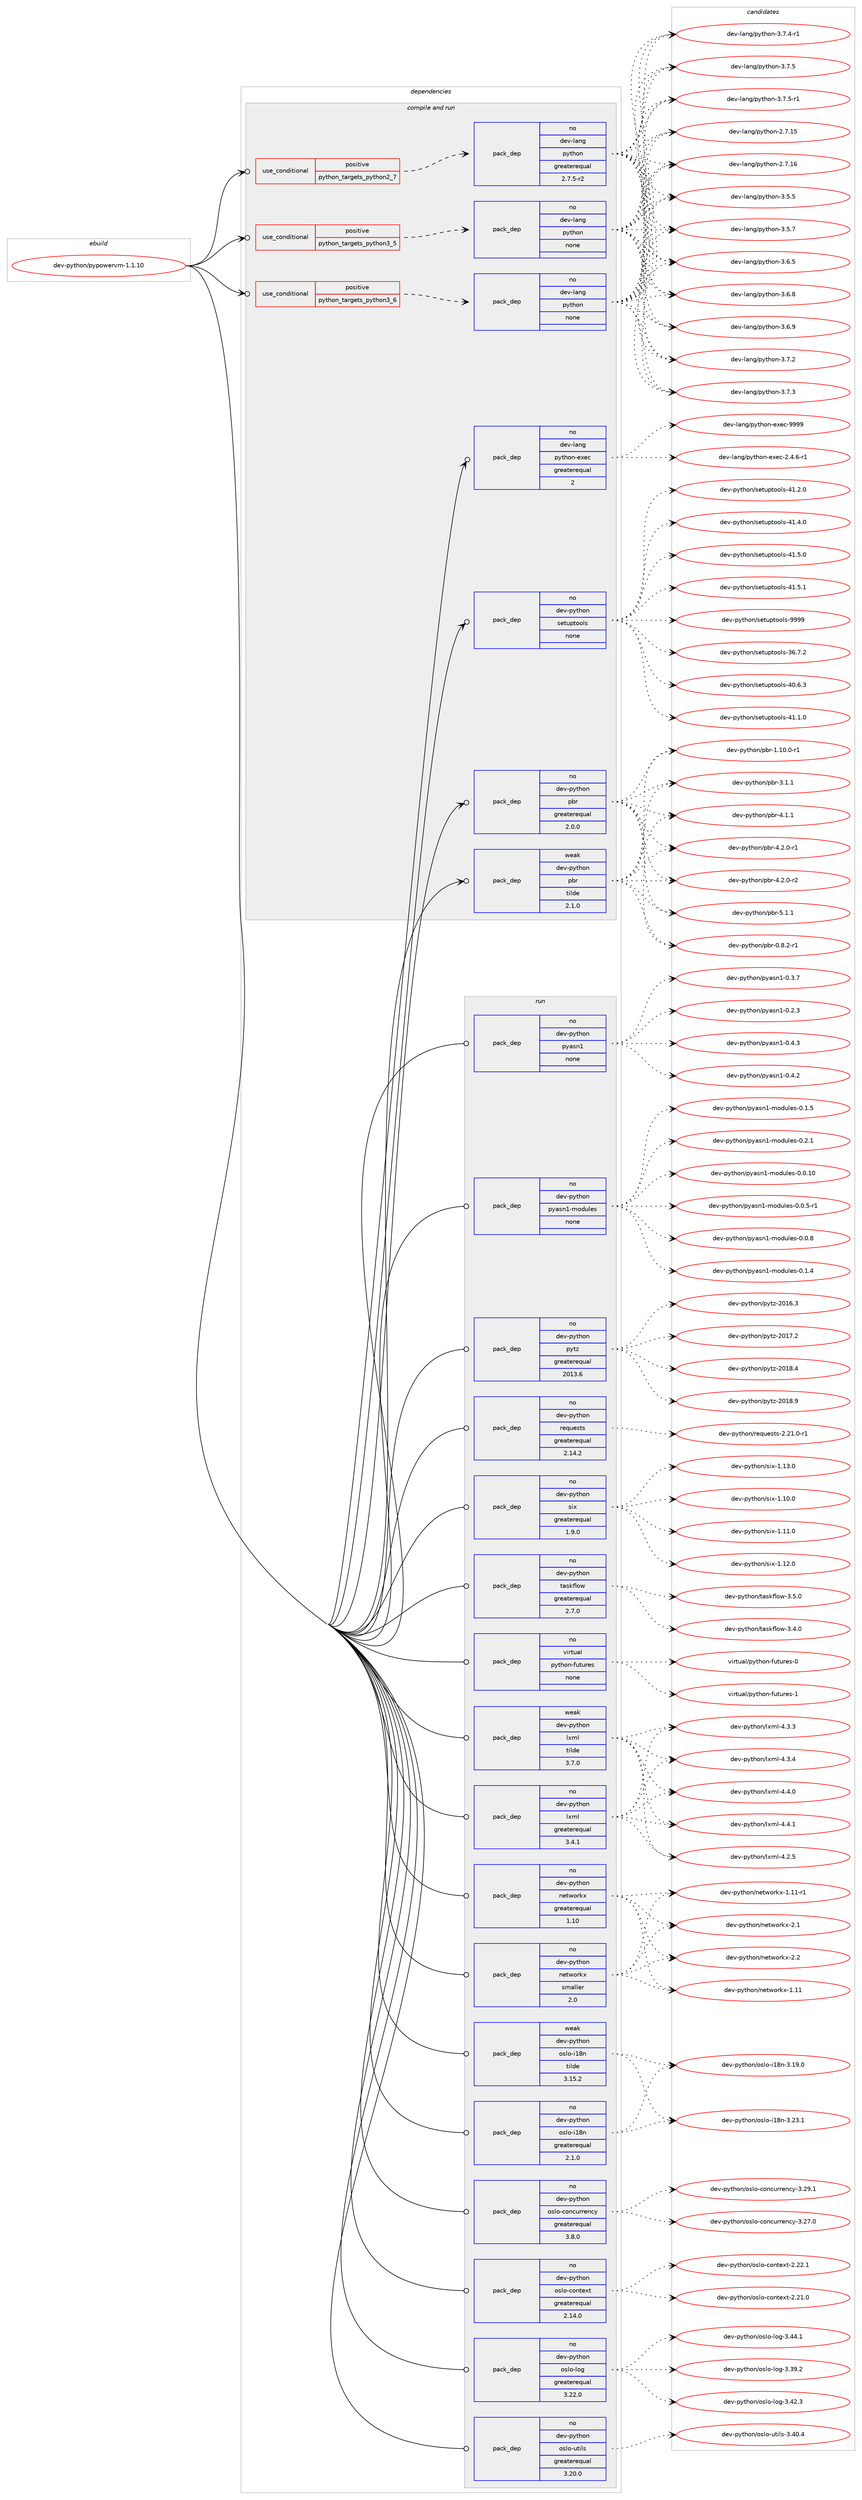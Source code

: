 digraph prolog {

# *************
# Graph options
# *************

newrank=true;
concentrate=true;
compound=true;
graph [rankdir=LR,fontname=Helvetica,fontsize=10,ranksep=1.5];#, ranksep=2.5, nodesep=0.2];
edge  [arrowhead=vee];
node  [fontname=Helvetica,fontsize=10];

# **********
# The ebuild
# **********

subgraph cluster_leftcol {
color=gray;
rank=same;
label=<<i>ebuild</i>>;
id [label="dev-python/pypowervm-1.1.10", color=red, width=4, href="../dev-python/pypowervm-1.1.10.svg"];
}

# ****************
# The dependencies
# ****************

subgraph cluster_midcol {
color=gray;
label=<<i>dependencies</i>>;
subgraph cluster_compile {
fillcolor="#eeeeee";
style=filled;
label=<<i>compile</i>>;
}
subgraph cluster_compileandrun {
fillcolor="#eeeeee";
style=filled;
label=<<i>compile and run</i>>;
subgraph cond146552 {
dependency627834 [label=<<TABLE BORDER="0" CELLBORDER="1" CELLSPACING="0" CELLPADDING="4"><TR><TD ROWSPAN="3" CELLPADDING="10">use_conditional</TD></TR><TR><TD>positive</TD></TR><TR><TD>python_targets_python2_7</TD></TR></TABLE>>, shape=none, color=red];
subgraph pack469432 {
dependency627835 [label=<<TABLE BORDER="0" CELLBORDER="1" CELLSPACING="0" CELLPADDING="4" WIDTH="220"><TR><TD ROWSPAN="6" CELLPADDING="30">pack_dep</TD></TR><TR><TD WIDTH="110">no</TD></TR><TR><TD>dev-lang</TD></TR><TR><TD>python</TD></TR><TR><TD>greaterequal</TD></TR><TR><TD>2.7.5-r2</TD></TR></TABLE>>, shape=none, color=blue];
}
dependency627834:e -> dependency627835:w [weight=20,style="dashed",arrowhead="vee"];
}
id:e -> dependency627834:w [weight=20,style="solid",arrowhead="odotvee"];
subgraph cond146553 {
dependency627836 [label=<<TABLE BORDER="0" CELLBORDER="1" CELLSPACING="0" CELLPADDING="4"><TR><TD ROWSPAN="3" CELLPADDING="10">use_conditional</TD></TR><TR><TD>positive</TD></TR><TR><TD>python_targets_python3_5</TD></TR></TABLE>>, shape=none, color=red];
subgraph pack469433 {
dependency627837 [label=<<TABLE BORDER="0" CELLBORDER="1" CELLSPACING="0" CELLPADDING="4" WIDTH="220"><TR><TD ROWSPAN="6" CELLPADDING="30">pack_dep</TD></TR><TR><TD WIDTH="110">no</TD></TR><TR><TD>dev-lang</TD></TR><TR><TD>python</TD></TR><TR><TD>none</TD></TR><TR><TD></TD></TR></TABLE>>, shape=none, color=blue];
}
dependency627836:e -> dependency627837:w [weight=20,style="dashed",arrowhead="vee"];
}
id:e -> dependency627836:w [weight=20,style="solid",arrowhead="odotvee"];
subgraph cond146554 {
dependency627838 [label=<<TABLE BORDER="0" CELLBORDER="1" CELLSPACING="0" CELLPADDING="4"><TR><TD ROWSPAN="3" CELLPADDING="10">use_conditional</TD></TR><TR><TD>positive</TD></TR><TR><TD>python_targets_python3_6</TD></TR></TABLE>>, shape=none, color=red];
subgraph pack469434 {
dependency627839 [label=<<TABLE BORDER="0" CELLBORDER="1" CELLSPACING="0" CELLPADDING="4" WIDTH="220"><TR><TD ROWSPAN="6" CELLPADDING="30">pack_dep</TD></TR><TR><TD WIDTH="110">no</TD></TR><TR><TD>dev-lang</TD></TR><TR><TD>python</TD></TR><TR><TD>none</TD></TR><TR><TD></TD></TR></TABLE>>, shape=none, color=blue];
}
dependency627838:e -> dependency627839:w [weight=20,style="dashed",arrowhead="vee"];
}
id:e -> dependency627838:w [weight=20,style="solid",arrowhead="odotvee"];
subgraph pack469435 {
dependency627840 [label=<<TABLE BORDER="0" CELLBORDER="1" CELLSPACING="0" CELLPADDING="4" WIDTH="220"><TR><TD ROWSPAN="6" CELLPADDING="30">pack_dep</TD></TR><TR><TD WIDTH="110">no</TD></TR><TR><TD>dev-lang</TD></TR><TR><TD>python-exec</TD></TR><TR><TD>greaterequal</TD></TR><TR><TD>2</TD></TR></TABLE>>, shape=none, color=blue];
}
id:e -> dependency627840:w [weight=20,style="solid",arrowhead="odotvee"];
subgraph pack469436 {
dependency627841 [label=<<TABLE BORDER="0" CELLBORDER="1" CELLSPACING="0" CELLPADDING="4" WIDTH="220"><TR><TD ROWSPAN="6" CELLPADDING="30">pack_dep</TD></TR><TR><TD WIDTH="110">no</TD></TR><TR><TD>dev-python</TD></TR><TR><TD>pbr</TD></TR><TR><TD>greaterequal</TD></TR><TR><TD>2.0.0</TD></TR></TABLE>>, shape=none, color=blue];
}
id:e -> dependency627841:w [weight=20,style="solid",arrowhead="odotvee"];
subgraph pack469437 {
dependency627842 [label=<<TABLE BORDER="0" CELLBORDER="1" CELLSPACING="0" CELLPADDING="4" WIDTH="220"><TR><TD ROWSPAN="6" CELLPADDING="30">pack_dep</TD></TR><TR><TD WIDTH="110">no</TD></TR><TR><TD>dev-python</TD></TR><TR><TD>setuptools</TD></TR><TR><TD>none</TD></TR><TR><TD></TD></TR></TABLE>>, shape=none, color=blue];
}
id:e -> dependency627842:w [weight=20,style="solid",arrowhead="odotvee"];
subgraph pack469438 {
dependency627843 [label=<<TABLE BORDER="0" CELLBORDER="1" CELLSPACING="0" CELLPADDING="4" WIDTH="220"><TR><TD ROWSPAN="6" CELLPADDING="30">pack_dep</TD></TR><TR><TD WIDTH="110">weak</TD></TR><TR><TD>dev-python</TD></TR><TR><TD>pbr</TD></TR><TR><TD>tilde</TD></TR><TR><TD>2.1.0</TD></TR></TABLE>>, shape=none, color=blue];
}
id:e -> dependency627843:w [weight=20,style="solid",arrowhead="odotvee"];
}
subgraph cluster_run {
fillcolor="#eeeeee";
style=filled;
label=<<i>run</i>>;
subgraph pack469439 {
dependency627844 [label=<<TABLE BORDER="0" CELLBORDER="1" CELLSPACING="0" CELLPADDING="4" WIDTH="220"><TR><TD ROWSPAN="6" CELLPADDING="30">pack_dep</TD></TR><TR><TD WIDTH="110">no</TD></TR><TR><TD>dev-python</TD></TR><TR><TD>lxml</TD></TR><TR><TD>greaterequal</TD></TR><TR><TD>3.4.1</TD></TR></TABLE>>, shape=none, color=blue];
}
id:e -> dependency627844:w [weight=20,style="solid",arrowhead="odot"];
subgraph pack469440 {
dependency627845 [label=<<TABLE BORDER="0" CELLBORDER="1" CELLSPACING="0" CELLPADDING="4" WIDTH="220"><TR><TD ROWSPAN="6" CELLPADDING="30">pack_dep</TD></TR><TR><TD WIDTH="110">no</TD></TR><TR><TD>dev-python</TD></TR><TR><TD>networkx</TD></TR><TR><TD>greaterequal</TD></TR><TR><TD>1.10</TD></TR></TABLE>>, shape=none, color=blue];
}
id:e -> dependency627845:w [weight=20,style="solid",arrowhead="odot"];
subgraph pack469441 {
dependency627846 [label=<<TABLE BORDER="0" CELLBORDER="1" CELLSPACING="0" CELLPADDING="4" WIDTH="220"><TR><TD ROWSPAN="6" CELLPADDING="30">pack_dep</TD></TR><TR><TD WIDTH="110">no</TD></TR><TR><TD>dev-python</TD></TR><TR><TD>networkx</TD></TR><TR><TD>smaller</TD></TR><TR><TD>2.0</TD></TR></TABLE>>, shape=none, color=blue];
}
id:e -> dependency627846:w [weight=20,style="solid",arrowhead="odot"];
subgraph pack469442 {
dependency627847 [label=<<TABLE BORDER="0" CELLBORDER="1" CELLSPACING="0" CELLPADDING="4" WIDTH="220"><TR><TD ROWSPAN="6" CELLPADDING="30">pack_dep</TD></TR><TR><TD WIDTH="110">no</TD></TR><TR><TD>dev-python</TD></TR><TR><TD>oslo-concurrency</TD></TR><TR><TD>greaterequal</TD></TR><TR><TD>3.8.0</TD></TR></TABLE>>, shape=none, color=blue];
}
id:e -> dependency627847:w [weight=20,style="solid",arrowhead="odot"];
subgraph pack469443 {
dependency627848 [label=<<TABLE BORDER="0" CELLBORDER="1" CELLSPACING="0" CELLPADDING="4" WIDTH="220"><TR><TD ROWSPAN="6" CELLPADDING="30">pack_dep</TD></TR><TR><TD WIDTH="110">no</TD></TR><TR><TD>dev-python</TD></TR><TR><TD>oslo-context</TD></TR><TR><TD>greaterequal</TD></TR><TR><TD>2.14.0</TD></TR></TABLE>>, shape=none, color=blue];
}
id:e -> dependency627848:w [weight=20,style="solid",arrowhead="odot"];
subgraph pack469444 {
dependency627849 [label=<<TABLE BORDER="0" CELLBORDER="1" CELLSPACING="0" CELLPADDING="4" WIDTH="220"><TR><TD ROWSPAN="6" CELLPADDING="30">pack_dep</TD></TR><TR><TD WIDTH="110">no</TD></TR><TR><TD>dev-python</TD></TR><TR><TD>oslo-i18n</TD></TR><TR><TD>greaterequal</TD></TR><TR><TD>2.1.0</TD></TR></TABLE>>, shape=none, color=blue];
}
id:e -> dependency627849:w [weight=20,style="solid",arrowhead="odot"];
subgraph pack469445 {
dependency627850 [label=<<TABLE BORDER="0" CELLBORDER="1" CELLSPACING="0" CELLPADDING="4" WIDTH="220"><TR><TD ROWSPAN="6" CELLPADDING="30">pack_dep</TD></TR><TR><TD WIDTH="110">no</TD></TR><TR><TD>dev-python</TD></TR><TR><TD>oslo-log</TD></TR><TR><TD>greaterequal</TD></TR><TR><TD>3.22.0</TD></TR></TABLE>>, shape=none, color=blue];
}
id:e -> dependency627850:w [weight=20,style="solid",arrowhead="odot"];
subgraph pack469446 {
dependency627851 [label=<<TABLE BORDER="0" CELLBORDER="1" CELLSPACING="0" CELLPADDING="4" WIDTH="220"><TR><TD ROWSPAN="6" CELLPADDING="30">pack_dep</TD></TR><TR><TD WIDTH="110">no</TD></TR><TR><TD>dev-python</TD></TR><TR><TD>oslo-utils</TD></TR><TR><TD>greaterequal</TD></TR><TR><TD>3.20.0</TD></TR></TABLE>>, shape=none, color=blue];
}
id:e -> dependency627851:w [weight=20,style="solid",arrowhead="odot"];
subgraph pack469447 {
dependency627852 [label=<<TABLE BORDER="0" CELLBORDER="1" CELLSPACING="0" CELLPADDING="4" WIDTH="220"><TR><TD ROWSPAN="6" CELLPADDING="30">pack_dep</TD></TR><TR><TD WIDTH="110">no</TD></TR><TR><TD>dev-python</TD></TR><TR><TD>pyasn1</TD></TR><TR><TD>none</TD></TR><TR><TD></TD></TR></TABLE>>, shape=none, color=blue];
}
id:e -> dependency627852:w [weight=20,style="solid",arrowhead="odot"];
subgraph pack469448 {
dependency627853 [label=<<TABLE BORDER="0" CELLBORDER="1" CELLSPACING="0" CELLPADDING="4" WIDTH="220"><TR><TD ROWSPAN="6" CELLPADDING="30">pack_dep</TD></TR><TR><TD WIDTH="110">no</TD></TR><TR><TD>dev-python</TD></TR><TR><TD>pyasn1-modules</TD></TR><TR><TD>none</TD></TR><TR><TD></TD></TR></TABLE>>, shape=none, color=blue];
}
id:e -> dependency627853:w [weight=20,style="solid",arrowhead="odot"];
subgraph pack469449 {
dependency627854 [label=<<TABLE BORDER="0" CELLBORDER="1" CELLSPACING="0" CELLPADDING="4" WIDTH="220"><TR><TD ROWSPAN="6" CELLPADDING="30">pack_dep</TD></TR><TR><TD WIDTH="110">no</TD></TR><TR><TD>dev-python</TD></TR><TR><TD>pytz</TD></TR><TR><TD>greaterequal</TD></TR><TR><TD>2013.6</TD></TR></TABLE>>, shape=none, color=blue];
}
id:e -> dependency627854:w [weight=20,style="solid",arrowhead="odot"];
subgraph pack469450 {
dependency627855 [label=<<TABLE BORDER="0" CELLBORDER="1" CELLSPACING="0" CELLPADDING="4" WIDTH="220"><TR><TD ROWSPAN="6" CELLPADDING="30">pack_dep</TD></TR><TR><TD WIDTH="110">no</TD></TR><TR><TD>dev-python</TD></TR><TR><TD>requests</TD></TR><TR><TD>greaterequal</TD></TR><TR><TD>2.14.2</TD></TR></TABLE>>, shape=none, color=blue];
}
id:e -> dependency627855:w [weight=20,style="solid",arrowhead="odot"];
subgraph pack469451 {
dependency627856 [label=<<TABLE BORDER="0" CELLBORDER="1" CELLSPACING="0" CELLPADDING="4" WIDTH="220"><TR><TD ROWSPAN="6" CELLPADDING="30">pack_dep</TD></TR><TR><TD WIDTH="110">no</TD></TR><TR><TD>dev-python</TD></TR><TR><TD>six</TD></TR><TR><TD>greaterequal</TD></TR><TR><TD>1.9.0</TD></TR></TABLE>>, shape=none, color=blue];
}
id:e -> dependency627856:w [weight=20,style="solid",arrowhead="odot"];
subgraph pack469452 {
dependency627857 [label=<<TABLE BORDER="0" CELLBORDER="1" CELLSPACING="0" CELLPADDING="4" WIDTH="220"><TR><TD ROWSPAN="6" CELLPADDING="30">pack_dep</TD></TR><TR><TD WIDTH="110">no</TD></TR><TR><TD>dev-python</TD></TR><TR><TD>taskflow</TD></TR><TR><TD>greaterequal</TD></TR><TR><TD>2.7.0</TD></TR></TABLE>>, shape=none, color=blue];
}
id:e -> dependency627857:w [weight=20,style="solid",arrowhead="odot"];
subgraph pack469453 {
dependency627858 [label=<<TABLE BORDER="0" CELLBORDER="1" CELLSPACING="0" CELLPADDING="4" WIDTH="220"><TR><TD ROWSPAN="6" CELLPADDING="30">pack_dep</TD></TR><TR><TD WIDTH="110">no</TD></TR><TR><TD>virtual</TD></TR><TR><TD>python-futures</TD></TR><TR><TD>none</TD></TR><TR><TD></TD></TR></TABLE>>, shape=none, color=blue];
}
id:e -> dependency627858:w [weight=20,style="solid",arrowhead="odot"];
subgraph pack469454 {
dependency627859 [label=<<TABLE BORDER="0" CELLBORDER="1" CELLSPACING="0" CELLPADDING="4" WIDTH="220"><TR><TD ROWSPAN="6" CELLPADDING="30">pack_dep</TD></TR><TR><TD WIDTH="110">weak</TD></TR><TR><TD>dev-python</TD></TR><TR><TD>lxml</TD></TR><TR><TD>tilde</TD></TR><TR><TD>3.7.0</TD></TR></TABLE>>, shape=none, color=blue];
}
id:e -> dependency627859:w [weight=20,style="solid",arrowhead="odot"];
subgraph pack469455 {
dependency627860 [label=<<TABLE BORDER="0" CELLBORDER="1" CELLSPACING="0" CELLPADDING="4" WIDTH="220"><TR><TD ROWSPAN="6" CELLPADDING="30">pack_dep</TD></TR><TR><TD WIDTH="110">weak</TD></TR><TR><TD>dev-python</TD></TR><TR><TD>oslo-i18n</TD></TR><TR><TD>tilde</TD></TR><TR><TD>3.15.2</TD></TR></TABLE>>, shape=none, color=blue];
}
id:e -> dependency627860:w [weight=20,style="solid",arrowhead="odot"];
}
}

# **************
# The candidates
# **************

subgraph cluster_choices {
rank=same;
color=gray;
label=<<i>candidates</i>>;

subgraph choice469432 {
color=black;
nodesep=1;
choice10010111845108971101034711212111610411111045504655464953 [label="dev-lang/python-2.7.15", color=red, width=4,href="../dev-lang/python-2.7.15.svg"];
choice10010111845108971101034711212111610411111045504655464954 [label="dev-lang/python-2.7.16", color=red, width=4,href="../dev-lang/python-2.7.16.svg"];
choice100101118451089711010347112121116104111110455146534653 [label="dev-lang/python-3.5.5", color=red, width=4,href="../dev-lang/python-3.5.5.svg"];
choice100101118451089711010347112121116104111110455146534655 [label="dev-lang/python-3.5.7", color=red, width=4,href="../dev-lang/python-3.5.7.svg"];
choice100101118451089711010347112121116104111110455146544653 [label="dev-lang/python-3.6.5", color=red, width=4,href="../dev-lang/python-3.6.5.svg"];
choice100101118451089711010347112121116104111110455146544656 [label="dev-lang/python-3.6.8", color=red, width=4,href="../dev-lang/python-3.6.8.svg"];
choice100101118451089711010347112121116104111110455146544657 [label="dev-lang/python-3.6.9", color=red, width=4,href="../dev-lang/python-3.6.9.svg"];
choice100101118451089711010347112121116104111110455146554650 [label="dev-lang/python-3.7.2", color=red, width=4,href="../dev-lang/python-3.7.2.svg"];
choice100101118451089711010347112121116104111110455146554651 [label="dev-lang/python-3.7.3", color=red, width=4,href="../dev-lang/python-3.7.3.svg"];
choice1001011184510897110103471121211161041111104551465546524511449 [label="dev-lang/python-3.7.4-r1", color=red, width=4,href="../dev-lang/python-3.7.4-r1.svg"];
choice100101118451089711010347112121116104111110455146554653 [label="dev-lang/python-3.7.5", color=red, width=4,href="../dev-lang/python-3.7.5.svg"];
choice1001011184510897110103471121211161041111104551465546534511449 [label="dev-lang/python-3.7.5-r1", color=red, width=4,href="../dev-lang/python-3.7.5-r1.svg"];
dependency627835:e -> choice10010111845108971101034711212111610411111045504655464953:w [style=dotted,weight="100"];
dependency627835:e -> choice10010111845108971101034711212111610411111045504655464954:w [style=dotted,weight="100"];
dependency627835:e -> choice100101118451089711010347112121116104111110455146534653:w [style=dotted,weight="100"];
dependency627835:e -> choice100101118451089711010347112121116104111110455146534655:w [style=dotted,weight="100"];
dependency627835:e -> choice100101118451089711010347112121116104111110455146544653:w [style=dotted,weight="100"];
dependency627835:e -> choice100101118451089711010347112121116104111110455146544656:w [style=dotted,weight="100"];
dependency627835:e -> choice100101118451089711010347112121116104111110455146544657:w [style=dotted,weight="100"];
dependency627835:e -> choice100101118451089711010347112121116104111110455146554650:w [style=dotted,weight="100"];
dependency627835:e -> choice100101118451089711010347112121116104111110455146554651:w [style=dotted,weight="100"];
dependency627835:e -> choice1001011184510897110103471121211161041111104551465546524511449:w [style=dotted,weight="100"];
dependency627835:e -> choice100101118451089711010347112121116104111110455146554653:w [style=dotted,weight="100"];
dependency627835:e -> choice1001011184510897110103471121211161041111104551465546534511449:w [style=dotted,weight="100"];
}
subgraph choice469433 {
color=black;
nodesep=1;
choice10010111845108971101034711212111610411111045504655464953 [label="dev-lang/python-2.7.15", color=red, width=4,href="../dev-lang/python-2.7.15.svg"];
choice10010111845108971101034711212111610411111045504655464954 [label="dev-lang/python-2.7.16", color=red, width=4,href="../dev-lang/python-2.7.16.svg"];
choice100101118451089711010347112121116104111110455146534653 [label="dev-lang/python-3.5.5", color=red, width=4,href="../dev-lang/python-3.5.5.svg"];
choice100101118451089711010347112121116104111110455146534655 [label="dev-lang/python-3.5.7", color=red, width=4,href="../dev-lang/python-3.5.7.svg"];
choice100101118451089711010347112121116104111110455146544653 [label="dev-lang/python-3.6.5", color=red, width=4,href="../dev-lang/python-3.6.5.svg"];
choice100101118451089711010347112121116104111110455146544656 [label="dev-lang/python-3.6.8", color=red, width=4,href="../dev-lang/python-3.6.8.svg"];
choice100101118451089711010347112121116104111110455146544657 [label="dev-lang/python-3.6.9", color=red, width=4,href="../dev-lang/python-3.6.9.svg"];
choice100101118451089711010347112121116104111110455146554650 [label="dev-lang/python-3.7.2", color=red, width=4,href="../dev-lang/python-3.7.2.svg"];
choice100101118451089711010347112121116104111110455146554651 [label="dev-lang/python-3.7.3", color=red, width=4,href="../dev-lang/python-3.7.3.svg"];
choice1001011184510897110103471121211161041111104551465546524511449 [label="dev-lang/python-3.7.4-r1", color=red, width=4,href="../dev-lang/python-3.7.4-r1.svg"];
choice100101118451089711010347112121116104111110455146554653 [label="dev-lang/python-3.7.5", color=red, width=4,href="../dev-lang/python-3.7.5.svg"];
choice1001011184510897110103471121211161041111104551465546534511449 [label="dev-lang/python-3.7.5-r1", color=red, width=4,href="../dev-lang/python-3.7.5-r1.svg"];
dependency627837:e -> choice10010111845108971101034711212111610411111045504655464953:w [style=dotted,weight="100"];
dependency627837:e -> choice10010111845108971101034711212111610411111045504655464954:w [style=dotted,weight="100"];
dependency627837:e -> choice100101118451089711010347112121116104111110455146534653:w [style=dotted,weight="100"];
dependency627837:e -> choice100101118451089711010347112121116104111110455146534655:w [style=dotted,weight="100"];
dependency627837:e -> choice100101118451089711010347112121116104111110455146544653:w [style=dotted,weight="100"];
dependency627837:e -> choice100101118451089711010347112121116104111110455146544656:w [style=dotted,weight="100"];
dependency627837:e -> choice100101118451089711010347112121116104111110455146544657:w [style=dotted,weight="100"];
dependency627837:e -> choice100101118451089711010347112121116104111110455146554650:w [style=dotted,weight="100"];
dependency627837:e -> choice100101118451089711010347112121116104111110455146554651:w [style=dotted,weight="100"];
dependency627837:e -> choice1001011184510897110103471121211161041111104551465546524511449:w [style=dotted,weight="100"];
dependency627837:e -> choice100101118451089711010347112121116104111110455146554653:w [style=dotted,weight="100"];
dependency627837:e -> choice1001011184510897110103471121211161041111104551465546534511449:w [style=dotted,weight="100"];
}
subgraph choice469434 {
color=black;
nodesep=1;
choice10010111845108971101034711212111610411111045504655464953 [label="dev-lang/python-2.7.15", color=red, width=4,href="../dev-lang/python-2.7.15.svg"];
choice10010111845108971101034711212111610411111045504655464954 [label="dev-lang/python-2.7.16", color=red, width=4,href="../dev-lang/python-2.7.16.svg"];
choice100101118451089711010347112121116104111110455146534653 [label="dev-lang/python-3.5.5", color=red, width=4,href="../dev-lang/python-3.5.5.svg"];
choice100101118451089711010347112121116104111110455146534655 [label="dev-lang/python-3.5.7", color=red, width=4,href="../dev-lang/python-3.5.7.svg"];
choice100101118451089711010347112121116104111110455146544653 [label="dev-lang/python-3.6.5", color=red, width=4,href="../dev-lang/python-3.6.5.svg"];
choice100101118451089711010347112121116104111110455146544656 [label="dev-lang/python-3.6.8", color=red, width=4,href="../dev-lang/python-3.6.8.svg"];
choice100101118451089711010347112121116104111110455146544657 [label="dev-lang/python-3.6.9", color=red, width=4,href="../dev-lang/python-3.6.9.svg"];
choice100101118451089711010347112121116104111110455146554650 [label="dev-lang/python-3.7.2", color=red, width=4,href="../dev-lang/python-3.7.2.svg"];
choice100101118451089711010347112121116104111110455146554651 [label="dev-lang/python-3.7.3", color=red, width=4,href="../dev-lang/python-3.7.3.svg"];
choice1001011184510897110103471121211161041111104551465546524511449 [label="dev-lang/python-3.7.4-r1", color=red, width=4,href="../dev-lang/python-3.7.4-r1.svg"];
choice100101118451089711010347112121116104111110455146554653 [label="dev-lang/python-3.7.5", color=red, width=4,href="../dev-lang/python-3.7.5.svg"];
choice1001011184510897110103471121211161041111104551465546534511449 [label="dev-lang/python-3.7.5-r1", color=red, width=4,href="../dev-lang/python-3.7.5-r1.svg"];
dependency627839:e -> choice10010111845108971101034711212111610411111045504655464953:w [style=dotted,weight="100"];
dependency627839:e -> choice10010111845108971101034711212111610411111045504655464954:w [style=dotted,weight="100"];
dependency627839:e -> choice100101118451089711010347112121116104111110455146534653:w [style=dotted,weight="100"];
dependency627839:e -> choice100101118451089711010347112121116104111110455146534655:w [style=dotted,weight="100"];
dependency627839:e -> choice100101118451089711010347112121116104111110455146544653:w [style=dotted,weight="100"];
dependency627839:e -> choice100101118451089711010347112121116104111110455146544656:w [style=dotted,weight="100"];
dependency627839:e -> choice100101118451089711010347112121116104111110455146544657:w [style=dotted,weight="100"];
dependency627839:e -> choice100101118451089711010347112121116104111110455146554650:w [style=dotted,weight="100"];
dependency627839:e -> choice100101118451089711010347112121116104111110455146554651:w [style=dotted,weight="100"];
dependency627839:e -> choice1001011184510897110103471121211161041111104551465546524511449:w [style=dotted,weight="100"];
dependency627839:e -> choice100101118451089711010347112121116104111110455146554653:w [style=dotted,weight="100"];
dependency627839:e -> choice1001011184510897110103471121211161041111104551465546534511449:w [style=dotted,weight="100"];
}
subgraph choice469435 {
color=black;
nodesep=1;
choice10010111845108971101034711212111610411111045101120101994550465246544511449 [label="dev-lang/python-exec-2.4.6-r1", color=red, width=4,href="../dev-lang/python-exec-2.4.6-r1.svg"];
choice10010111845108971101034711212111610411111045101120101994557575757 [label="dev-lang/python-exec-9999", color=red, width=4,href="../dev-lang/python-exec-9999.svg"];
dependency627840:e -> choice10010111845108971101034711212111610411111045101120101994550465246544511449:w [style=dotted,weight="100"];
dependency627840:e -> choice10010111845108971101034711212111610411111045101120101994557575757:w [style=dotted,weight="100"];
}
subgraph choice469436 {
color=black;
nodesep=1;
choice1001011184511212111610411111047112981144548465646504511449 [label="dev-python/pbr-0.8.2-r1", color=red, width=4,href="../dev-python/pbr-0.8.2-r1.svg"];
choice100101118451121211161041111104711298114454946494846484511449 [label="dev-python/pbr-1.10.0-r1", color=red, width=4,href="../dev-python/pbr-1.10.0-r1.svg"];
choice100101118451121211161041111104711298114455146494649 [label="dev-python/pbr-3.1.1", color=red, width=4,href="../dev-python/pbr-3.1.1.svg"];
choice100101118451121211161041111104711298114455246494649 [label="dev-python/pbr-4.1.1", color=red, width=4,href="../dev-python/pbr-4.1.1.svg"];
choice1001011184511212111610411111047112981144552465046484511449 [label="dev-python/pbr-4.2.0-r1", color=red, width=4,href="../dev-python/pbr-4.2.0-r1.svg"];
choice1001011184511212111610411111047112981144552465046484511450 [label="dev-python/pbr-4.2.0-r2", color=red, width=4,href="../dev-python/pbr-4.2.0-r2.svg"];
choice100101118451121211161041111104711298114455346494649 [label="dev-python/pbr-5.1.1", color=red, width=4,href="../dev-python/pbr-5.1.1.svg"];
dependency627841:e -> choice1001011184511212111610411111047112981144548465646504511449:w [style=dotted,weight="100"];
dependency627841:e -> choice100101118451121211161041111104711298114454946494846484511449:w [style=dotted,weight="100"];
dependency627841:e -> choice100101118451121211161041111104711298114455146494649:w [style=dotted,weight="100"];
dependency627841:e -> choice100101118451121211161041111104711298114455246494649:w [style=dotted,weight="100"];
dependency627841:e -> choice1001011184511212111610411111047112981144552465046484511449:w [style=dotted,weight="100"];
dependency627841:e -> choice1001011184511212111610411111047112981144552465046484511450:w [style=dotted,weight="100"];
dependency627841:e -> choice100101118451121211161041111104711298114455346494649:w [style=dotted,weight="100"];
}
subgraph choice469437 {
color=black;
nodesep=1;
choice100101118451121211161041111104711510111611711211611111110811545515446554650 [label="dev-python/setuptools-36.7.2", color=red, width=4,href="../dev-python/setuptools-36.7.2.svg"];
choice100101118451121211161041111104711510111611711211611111110811545524846544651 [label="dev-python/setuptools-40.6.3", color=red, width=4,href="../dev-python/setuptools-40.6.3.svg"];
choice100101118451121211161041111104711510111611711211611111110811545524946494648 [label="dev-python/setuptools-41.1.0", color=red, width=4,href="../dev-python/setuptools-41.1.0.svg"];
choice100101118451121211161041111104711510111611711211611111110811545524946504648 [label="dev-python/setuptools-41.2.0", color=red, width=4,href="../dev-python/setuptools-41.2.0.svg"];
choice100101118451121211161041111104711510111611711211611111110811545524946524648 [label="dev-python/setuptools-41.4.0", color=red, width=4,href="../dev-python/setuptools-41.4.0.svg"];
choice100101118451121211161041111104711510111611711211611111110811545524946534648 [label="dev-python/setuptools-41.5.0", color=red, width=4,href="../dev-python/setuptools-41.5.0.svg"];
choice100101118451121211161041111104711510111611711211611111110811545524946534649 [label="dev-python/setuptools-41.5.1", color=red, width=4,href="../dev-python/setuptools-41.5.1.svg"];
choice10010111845112121116104111110471151011161171121161111111081154557575757 [label="dev-python/setuptools-9999", color=red, width=4,href="../dev-python/setuptools-9999.svg"];
dependency627842:e -> choice100101118451121211161041111104711510111611711211611111110811545515446554650:w [style=dotted,weight="100"];
dependency627842:e -> choice100101118451121211161041111104711510111611711211611111110811545524846544651:w [style=dotted,weight="100"];
dependency627842:e -> choice100101118451121211161041111104711510111611711211611111110811545524946494648:w [style=dotted,weight="100"];
dependency627842:e -> choice100101118451121211161041111104711510111611711211611111110811545524946504648:w [style=dotted,weight="100"];
dependency627842:e -> choice100101118451121211161041111104711510111611711211611111110811545524946524648:w [style=dotted,weight="100"];
dependency627842:e -> choice100101118451121211161041111104711510111611711211611111110811545524946534648:w [style=dotted,weight="100"];
dependency627842:e -> choice100101118451121211161041111104711510111611711211611111110811545524946534649:w [style=dotted,weight="100"];
dependency627842:e -> choice10010111845112121116104111110471151011161171121161111111081154557575757:w [style=dotted,weight="100"];
}
subgraph choice469438 {
color=black;
nodesep=1;
choice1001011184511212111610411111047112981144548465646504511449 [label="dev-python/pbr-0.8.2-r1", color=red, width=4,href="../dev-python/pbr-0.8.2-r1.svg"];
choice100101118451121211161041111104711298114454946494846484511449 [label="dev-python/pbr-1.10.0-r1", color=red, width=4,href="../dev-python/pbr-1.10.0-r1.svg"];
choice100101118451121211161041111104711298114455146494649 [label="dev-python/pbr-3.1.1", color=red, width=4,href="../dev-python/pbr-3.1.1.svg"];
choice100101118451121211161041111104711298114455246494649 [label="dev-python/pbr-4.1.1", color=red, width=4,href="../dev-python/pbr-4.1.1.svg"];
choice1001011184511212111610411111047112981144552465046484511449 [label="dev-python/pbr-4.2.0-r1", color=red, width=4,href="../dev-python/pbr-4.2.0-r1.svg"];
choice1001011184511212111610411111047112981144552465046484511450 [label="dev-python/pbr-4.2.0-r2", color=red, width=4,href="../dev-python/pbr-4.2.0-r2.svg"];
choice100101118451121211161041111104711298114455346494649 [label="dev-python/pbr-5.1.1", color=red, width=4,href="../dev-python/pbr-5.1.1.svg"];
dependency627843:e -> choice1001011184511212111610411111047112981144548465646504511449:w [style=dotted,weight="100"];
dependency627843:e -> choice100101118451121211161041111104711298114454946494846484511449:w [style=dotted,weight="100"];
dependency627843:e -> choice100101118451121211161041111104711298114455146494649:w [style=dotted,weight="100"];
dependency627843:e -> choice100101118451121211161041111104711298114455246494649:w [style=dotted,weight="100"];
dependency627843:e -> choice1001011184511212111610411111047112981144552465046484511449:w [style=dotted,weight="100"];
dependency627843:e -> choice1001011184511212111610411111047112981144552465046484511450:w [style=dotted,weight="100"];
dependency627843:e -> choice100101118451121211161041111104711298114455346494649:w [style=dotted,weight="100"];
}
subgraph choice469439 {
color=black;
nodesep=1;
choice1001011184511212111610411111047108120109108455246504653 [label="dev-python/lxml-4.2.5", color=red, width=4,href="../dev-python/lxml-4.2.5.svg"];
choice1001011184511212111610411111047108120109108455246514651 [label="dev-python/lxml-4.3.3", color=red, width=4,href="../dev-python/lxml-4.3.3.svg"];
choice1001011184511212111610411111047108120109108455246514652 [label="dev-python/lxml-4.3.4", color=red, width=4,href="../dev-python/lxml-4.3.4.svg"];
choice1001011184511212111610411111047108120109108455246524648 [label="dev-python/lxml-4.4.0", color=red, width=4,href="../dev-python/lxml-4.4.0.svg"];
choice1001011184511212111610411111047108120109108455246524649 [label="dev-python/lxml-4.4.1", color=red, width=4,href="../dev-python/lxml-4.4.1.svg"];
dependency627844:e -> choice1001011184511212111610411111047108120109108455246504653:w [style=dotted,weight="100"];
dependency627844:e -> choice1001011184511212111610411111047108120109108455246514651:w [style=dotted,weight="100"];
dependency627844:e -> choice1001011184511212111610411111047108120109108455246514652:w [style=dotted,weight="100"];
dependency627844:e -> choice1001011184511212111610411111047108120109108455246524648:w [style=dotted,weight="100"];
dependency627844:e -> choice1001011184511212111610411111047108120109108455246524649:w [style=dotted,weight="100"];
}
subgraph choice469440 {
color=black;
nodesep=1;
choice10010111845112121116104111110471101011161191111141071204549464949 [label="dev-python/networkx-1.11", color=red, width=4,href="../dev-python/networkx-1.11.svg"];
choice100101118451121211161041111104711010111611911111410712045494649494511449 [label="dev-python/networkx-1.11-r1", color=red, width=4,href="../dev-python/networkx-1.11-r1.svg"];
choice100101118451121211161041111104711010111611911111410712045504649 [label="dev-python/networkx-2.1", color=red, width=4,href="../dev-python/networkx-2.1.svg"];
choice100101118451121211161041111104711010111611911111410712045504650 [label="dev-python/networkx-2.2", color=red, width=4,href="../dev-python/networkx-2.2.svg"];
dependency627845:e -> choice10010111845112121116104111110471101011161191111141071204549464949:w [style=dotted,weight="100"];
dependency627845:e -> choice100101118451121211161041111104711010111611911111410712045494649494511449:w [style=dotted,weight="100"];
dependency627845:e -> choice100101118451121211161041111104711010111611911111410712045504649:w [style=dotted,weight="100"];
dependency627845:e -> choice100101118451121211161041111104711010111611911111410712045504650:w [style=dotted,weight="100"];
}
subgraph choice469441 {
color=black;
nodesep=1;
choice10010111845112121116104111110471101011161191111141071204549464949 [label="dev-python/networkx-1.11", color=red, width=4,href="../dev-python/networkx-1.11.svg"];
choice100101118451121211161041111104711010111611911111410712045494649494511449 [label="dev-python/networkx-1.11-r1", color=red, width=4,href="../dev-python/networkx-1.11-r1.svg"];
choice100101118451121211161041111104711010111611911111410712045504649 [label="dev-python/networkx-2.1", color=red, width=4,href="../dev-python/networkx-2.1.svg"];
choice100101118451121211161041111104711010111611911111410712045504650 [label="dev-python/networkx-2.2", color=red, width=4,href="../dev-python/networkx-2.2.svg"];
dependency627846:e -> choice10010111845112121116104111110471101011161191111141071204549464949:w [style=dotted,weight="100"];
dependency627846:e -> choice100101118451121211161041111104711010111611911111410712045494649494511449:w [style=dotted,weight="100"];
dependency627846:e -> choice100101118451121211161041111104711010111611911111410712045504649:w [style=dotted,weight="100"];
dependency627846:e -> choice100101118451121211161041111104711010111611911111410712045504650:w [style=dotted,weight="100"];
}
subgraph choice469442 {
color=black;
nodesep=1;
choice10010111845112121116104111110471111151081114599111110991171141141011109912145514650554648 [label="dev-python/oslo-concurrency-3.27.0", color=red, width=4,href="../dev-python/oslo-concurrency-3.27.0.svg"];
choice10010111845112121116104111110471111151081114599111110991171141141011109912145514650574649 [label="dev-python/oslo-concurrency-3.29.1", color=red, width=4,href="../dev-python/oslo-concurrency-3.29.1.svg"];
dependency627847:e -> choice10010111845112121116104111110471111151081114599111110991171141141011109912145514650554648:w [style=dotted,weight="100"];
dependency627847:e -> choice10010111845112121116104111110471111151081114599111110991171141141011109912145514650574649:w [style=dotted,weight="100"];
}
subgraph choice469443 {
color=black;
nodesep=1;
choice1001011184511212111610411111047111115108111459911111011610112011645504650494648 [label="dev-python/oslo-context-2.21.0", color=red, width=4,href="../dev-python/oslo-context-2.21.0.svg"];
choice1001011184511212111610411111047111115108111459911111011610112011645504650504649 [label="dev-python/oslo-context-2.22.1", color=red, width=4,href="../dev-python/oslo-context-2.22.1.svg"];
dependency627848:e -> choice1001011184511212111610411111047111115108111459911111011610112011645504650494648:w [style=dotted,weight="100"];
dependency627848:e -> choice1001011184511212111610411111047111115108111459911111011610112011645504650504649:w [style=dotted,weight="100"];
}
subgraph choice469444 {
color=black;
nodesep=1;
choice100101118451121211161041111104711111510811145105495611045514649574648 [label="dev-python/oslo-i18n-3.19.0", color=red, width=4,href="../dev-python/oslo-i18n-3.19.0.svg"];
choice100101118451121211161041111104711111510811145105495611045514650514649 [label="dev-python/oslo-i18n-3.23.1", color=red, width=4,href="../dev-python/oslo-i18n-3.23.1.svg"];
dependency627849:e -> choice100101118451121211161041111104711111510811145105495611045514649574648:w [style=dotted,weight="100"];
dependency627849:e -> choice100101118451121211161041111104711111510811145105495611045514650514649:w [style=dotted,weight="100"];
}
subgraph choice469445 {
color=black;
nodesep=1;
choice10010111845112121116104111110471111151081114510811110345514651574650 [label="dev-python/oslo-log-3.39.2", color=red, width=4,href="../dev-python/oslo-log-3.39.2.svg"];
choice10010111845112121116104111110471111151081114510811110345514652504651 [label="dev-python/oslo-log-3.42.3", color=red, width=4,href="../dev-python/oslo-log-3.42.3.svg"];
choice10010111845112121116104111110471111151081114510811110345514652524649 [label="dev-python/oslo-log-3.44.1", color=red, width=4,href="../dev-python/oslo-log-3.44.1.svg"];
dependency627850:e -> choice10010111845112121116104111110471111151081114510811110345514651574650:w [style=dotted,weight="100"];
dependency627850:e -> choice10010111845112121116104111110471111151081114510811110345514652504651:w [style=dotted,weight="100"];
dependency627850:e -> choice10010111845112121116104111110471111151081114510811110345514652524649:w [style=dotted,weight="100"];
}
subgraph choice469446 {
color=black;
nodesep=1;
choice10010111845112121116104111110471111151081114511711610510811545514652484652 [label="dev-python/oslo-utils-3.40.4", color=red, width=4,href="../dev-python/oslo-utils-3.40.4.svg"];
dependency627851:e -> choice10010111845112121116104111110471111151081114511711610510811545514652484652:w [style=dotted,weight="100"];
}
subgraph choice469447 {
color=black;
nodesep=1;
choice10010111845112121116104111110471121219711511049454846504651 [label="dev-python/pyasn1-0.2.3", color=red, width=4,href="../dev-python/pyasn1-0.2.3.svg"];
choice10010111845112121116104111110471121219711511049454846514655 [label="dev-python/pyasn1-0.3.7", color=red, width=4,href="../dev-python/pyasn1-0.3.7.svg"];
choice10010111845112121116104111110471121219711511049454846524650 [label="dev-python/pyasn1-0.4.2", color=red, width=4,href="../dev-python/pyasn1-0.4.2.svg"];
choice10010111845112121116104111110471121219711511049454846524651 [label="dev-python/pyasn1-0.4.3", color=red, width=4,href="../dev-python/pyasn1-0.4.3.svg"];
dependency627852:e -> choice10010111845112121116104111110471121219711511049454846504651:w [style=dotted,weight="100"];
dependency627852:e -> choice10010111845112121116104111110471121219711511049454846514655:w [style=dotted,weight="100"];
dependency627852:e -> choice10010111845112121116104111110471121219711511049454846524650:w [style=dotted,weight="100"];
dependency627852:e -> choice10010111845112121116104111110471121219711511049454846524651:w [style=dotted,weight="100"];
}
subgraph choice469448 {
color=black;
nodesep=1;
choice100101118451121211161041111104711212197115110494510911110011710810111545484648464948 [label="dev-python/pyasn1-modules-0.0.10", color=red, width=4,href="../dev-python/pyasn1-modules-0.0.10.svg"];
choice10010111845112121116104111110471121219711511049451091111001171081011154548464846534511449 [label="dev-python/pyasn1-modules-0.0.5-r1", color=red, width=4,href="../dev-python/pyasn1-modules-0.0.5-r1.svg"];
choice1001011184511212111610411111047112121971151104945109111100117108101115454846484656 [label="dev-python/pyasn1-modules-0.0.8", color=red, width=4,href="../dev-python/pyasn1-modules-0.0.8.svg"];
choice1001011184511212111610411111047112121971151104945109111100117108101115454846494652 [label="dev-python/pyasn1-modules-0.1.4", color=red, width=4,href="../dev-python/pyasn1-modules-0.1.4.svg"];
choice1001011184511212111610411111047112121971151104945109111100117108101115454846494653 [label="dev-python/pyasn1-modules-0.1.5", color=red, width=4,href="../dev-python/pyasn1-modules-0.1.5.svg"];
choice1001011184511212111610411111047112121971151104945109111100117108101115454846504649 [label="dev-python/pyasn1-modules-0.2.1", color=red, width=4,href="../dev-python/pyasn1-modules-0.2.1.svg"];
dependency627853:e -> choice100101118451121211161041111104711212197115110494510911110011710810111545484648464948:w [style=dotted,weight="100"];
dependency627853:e -> choice10010111845112121116104111110471121219711511049451091111001171081011154548464846534511449:w [style=dotted,weight="100"];
dependency627853:e -> choice1001011184511212111610411111047112121971151104945109111100117108101115454846484656:w [style=dotted,weight="100"];
dependency627853:e -> choice1001011184511212111610411111047112121971151104945109111100117108101115454846494652:w [style=dotted,weight="100"];
dependency627853:e -> choice1001011184511212111610411111047112121971151104945109111100117108101115454846494653:w [style=dotted,weight="100"];
dependency627853:e -> choice1001011184511212111610411111047112121971151104945109111100117108101115454846504649:w [style=dotted,weight="100"];
}
subgraph choice469449 {
color=black;
nodesep=1;
choice100101118451121211161041111104711212111612245504849544651 [label="dev-python/pytz-2016.3", color=red, width=4,href="../dev-python/pytz-2016.3.svg"];
choice100101118451121211161041111104711212111612245504849554650 [label="dev-python/pytz-2017.2", color=red, width=4,href="../dev-python/pytz-2017.2.svg"];
choice100101118451121211161041111104711212111612245504849564652 [label="dev-python/pytz-2018.4", color=red, width=4,href="../dev-python/pytz-2018.4.svg"];
choice100101118451121211161041111104711212111612245504849564657 [label="dev-python/pytz-2018.9", color=red, width=4,href="../dev-python/pytz-2018.9.svg"];
dependency627854:e -> choice100101118451121211161041111104711212111612245504849544651:w [style=dotted,weight="100"];
dependency627854:e -> choice100101118451121211161041111104711212111612245504849554650:w [style=dotted,weight="100"];
dependency627854:e -> choice100101118451121211161041111104711212111612245504849564652:w [style=dotted,weight="100"];
dependency627854:e -> choice100101118451121211161041111104711212111612245504849564657:w [style=dotted,weight="100"];
}
subgraph choice469450 {
color=black;
nodesep=1;
choice1001011184511212111610411111047114101113117101115116115455046504946484511449 [label="dev-python/requests-2.21.0-r1", color=red, width=4,href="../dev-python/requests-2.21.0-r1.svg"];
dependency627855:e -> choice1001011184511212111610411111047114101113117101115116115455046504946484511449:w [style=dotted,weight="100"];
}
subgraph choice469451 {
color=black;
nodesep=1;
choice100101118451121211161041111104711510512045494649484648 [label="dev-python/six-1.10.0", color=red, width=4,href="../dev-python/six-1.10.0.svg"];
choice100101118451121211161041111104711510512045494649494648 [label="dev-python/six-1.11.0", color=red, width=4,href="../dev-python/six-1.11.0.svg"];
choice100101118451121211161041111104711510512045494649504648 [label="dev-python/six-1.12.0", color=red, width=4,href="../dev-python/six-1.12.0.svg"];
choice100101118451121211161041111104711510512045494649514648 [label="dev-python/six-1.13.0", color=red, width=4,href="../dev-python/six-1.13.0.svg"];
dependency627856:e -> choice100101118451121211161041111104711510512045494649484648:w [style=dotted,weight="100"];
dependency627856:e -> choice100101118451121211161041111104711510512045494649494648:w [style=dotted,weight="100"];
dependency627856:e -> choice100101118451121211161041111104711510512045494649504648:w [style=dotted,weight="100"];
dependency627856:e -> choice100101118451121211161041111104711510512045494649514648:w [style=dotted,weight="100"];
}
subgraph choice469452 {
color=black;
nodesep=1;
choice100101118451121211161041111104711697115107102108111119455146524648 [label="dev-python/taskflow-3.4.0", color=red, width=4,href="../dev-python/taskflow-3.4.0.svg"];
choice100101118451121211161041111104711697115107102108111119455146534648 [label="dev-python/taskflow-3.5.0", color=red, width=4,href="../dev-python/taskflow-3.5.0.svg"];
dependency627857:e -> choice100101118451121211161041111104711697115107102108111119455146524648:w [style=dotted,weight="100"];
dependency627857:e -> choice100101118451121211161041111104711697115107102108111119455146534648:w [style=dotted,weight="100"];
}
subgraph choice469453 {
color=black;
nodesep=1;
choice1181051141161179710847112121116104111110451021171161171141011154548 [label="virtual/python-futures-0", color=red, width=4,href="../virtual/python-futures-0.svg"];
choice1181051141161179710847112121116104111110451021171161171141011154549 [label="virtual/python-futures-1", color=red, width=4,href="../virtual/python-futures-1.svg"];
dependency627858:e -> choice1181051141161179710847112121116104111110451021171161171141011154548:w [style=dotted,weight="100"];
dependency627858:e -> choice1181051141161179710847112121116104111110451021171161171141011154549:w [style=dotted,weight="100"];
}
subgraph choice469454 {
color=black;
nodesep=1;
choice1001011184511212111610411111047108120109108455246504653 [label="dev-python/lxml-4.2.5", color=red, width=4,href="../dev-python/lxml-4.2.5.svg"];
choice1001011184511212111610411111047108120109108455246514651 [label="dev-python/lxml-4.3.3", color=red, width=4,href="../dev-python/lxml-4.3.3.svg"];
choice1001011184511212111610411111047108120109108455246514652 [label="dev-python/lxml-4.3.4", color=red, width=4,href="../dev-python/lxml-4.3.4.svg"];
choice1001011184511212111610411111047108120109108455246524648 [label="dev-python/lxml-4.4.0", color=red, width=4,href="../dev-python/lxml-4.4.0.svg"];
choice1001011184511212111610411111047108120109108455246524649 [label="dev-python/lxml-4.4.1", color=red, width=4,href="../dev-python/lxml-4.4.1.svg"];
dependency627859:e -> choice1001011184511212111610411111047108120109108455246504653:w [style=dotted,weight="100"];
dependency627859:e -> choice1001011184511212111610411111047108120109108455246514651:w [style=dotted,weight="100"];
dependency627859:e -> choice1001011184511212111610411111047108120109108455246514652:w [style=dotted,weight="100"];
dependency627859:e -> choice1001011184511212111610411111047108120109108455246524648:w [style=dotted,weight="100"];
dependency627859:e -> choice1001011184511212111610411111047108120109108455246524649:w [style=dotted,weight="100"];
}
subgraph choice469455 {
color=black;
nodesep=1;
choice100101118451121211161041111104711111510811145105495611045514649574648 [label="dev-python/oslo-i18n-3.19.0", color=red, width=4,href="../dev-python/oslo-i18n-3.19.0.svg"];
choice100101118451121211161041111104711111510811145105495611045514650514649 [label="dev-python/oslo-i18n-3.23.1", color=red, width=4,href="../dev-python/oslo-i18n-3.23.1.svg"];
dependency627860:e -> choice100101118451121211161041111104711111510811145105495611045514649574648:w [style=dotted,weight="100"];
dependency627860:e -> choice100101118451121211161041111104711111510811145105495611045514650514649:w [style=dotted,weight="100"];
}
}

}
